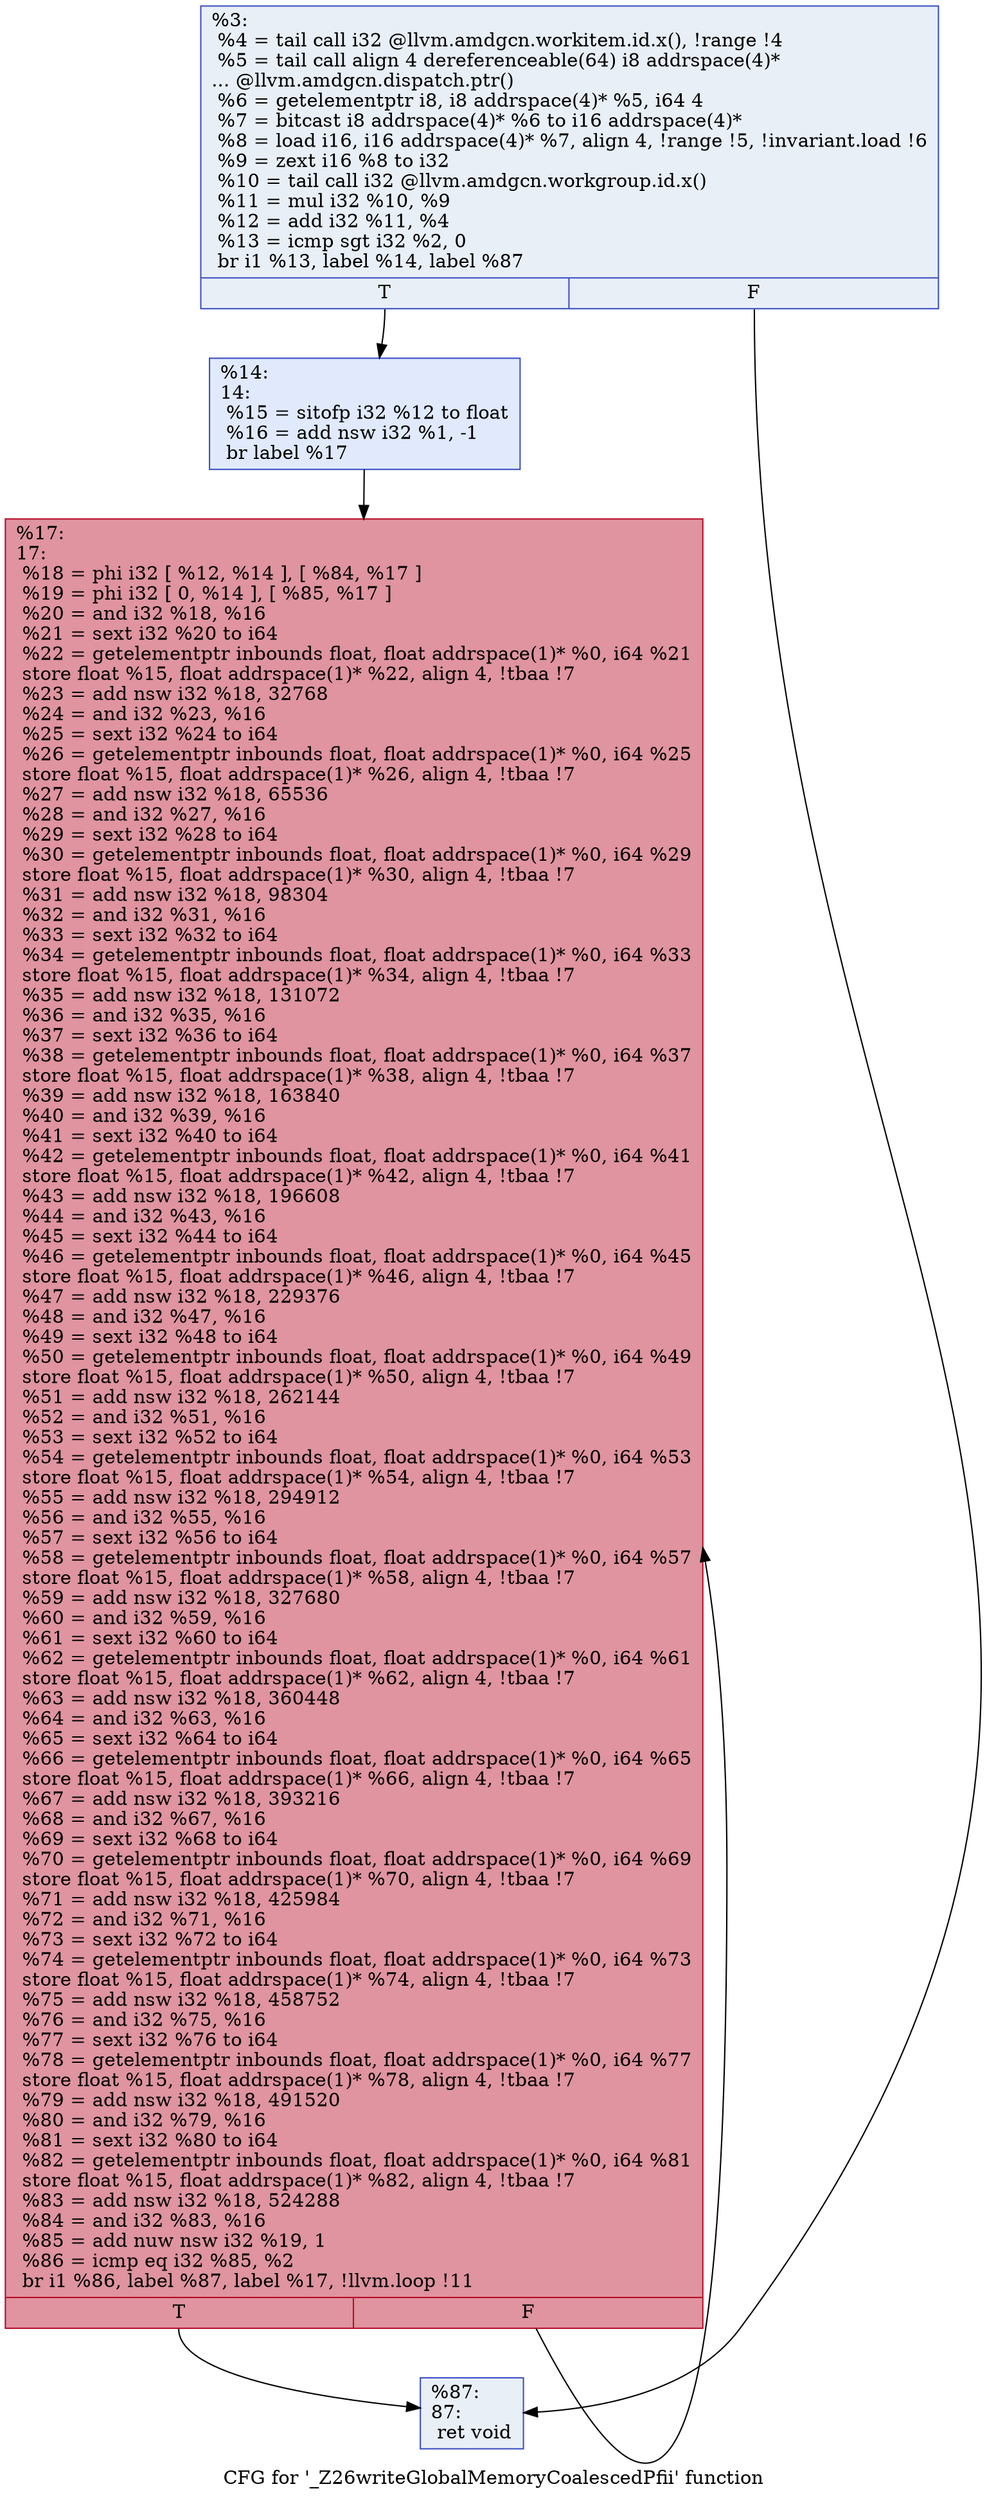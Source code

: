 digraph "CFG for '_Z26writeGlobalMemoryCoalescedPfii' function" {
	label="CFG for '_Z26writeGlobalMemoryCoalescedPfii' function";

	Node0x528dd60 [shape=record,color="#3d50c3ff", style=filled, fillcolor="#cedaeb70",label="{%3:\l  %4 = tail call i32 @llvm.amdgcn.workitem.id.x(), !range !4\l  %5 = tail call align 4 dereferenceable(64) i8 addrspace(4)*\l... @llvm.amdgcn.dispatch.ptr()\l  %6 = getelementptr i8, i8 addrspace(4)* %5, i64 4\l  %7 = bitcast i8 addrspace(4)* %6 to i16 addrspace(4)*\l  %8 = load i16, i16 addrspace(4)* %7, align 4, !range !5, !invariant.load !6\l  %9 = zext i16 %8 to i32\l  %10 = tail call i32 @llvm.amdgcn.workgroup.id.x()\l  %11 = mul i32 %10, %9\l  %12 = add i32 %11, %4\l  %13 = icmp sgt i32 %2, 0\l  br i1 %13, label %14, label %87\l|{<s0>T|<s1>F}}"];
	Node0x528dd60:s0 -> Node0x528fc30;
	Node0x528dd60:s1 -> Node0x528fcc0;
	Node0x528fc30 [shape=record,color="#3d50c3ff", style=filled, fillcolor="#b9d0f970",label="{%14:\l14:                                               \l  %15 = sitofp i32 %12 to float\l  %16 = add nsw i32 %1, -1\l  br label %17\l}"];
	Node0x528fc30 -> Node0x528f7f0;
	Node0x528f7f0 [shape=record,color="#b70d28ff", style=filled, fillcolor="#b70d2870",label="{%17:\l17:                                               \l  %18 = phi i32 [ %12, %14 ], [ %84, %17 ]\l  %19 = phi i32 [ 0, %14 ], [ %85, %17 ]\l  %20 = and i32 %18, %16\l  %21 = sext i32 %20 to i64\l  %22 = getelementptr inbounds float, float addrspace(1)* %0, i64 %21\l  store float %15, float addrspace(1)* %22, align 4, !tbaa !7\l  %23 = add nsw i32 %18, 32768\l  %24 = and i32 %23, %16\l  %25 = sext i32 %24 to i64\l  %26 = getelementptr inbounds float, float addrspace(1)* %0, i64 %25\l  store float %15, float addrspace(1)* %26, align 4, !tbaa !7\l  %27 = add nsw i32 %18, 65536\l  %28 = and i32 %27, %16\l  %29 = sext i32 %28 to i64\l  %30 = getelementptr inbounds float, float addrspace(1)* %0, i64 %29\l  store float %15, float addrspace(1)* %30, align 4, !tbaa !7\l  %31 = add nsw i32 %18, 98304\l  %32 = and i32 %31, %16\l  %33 = sext i32 %32 to i64\l  %34 = getelementptr inbounds float, float addrspace(1)* %0, i64 %33\l  store float %15, float addrspace(1)* %34, align 4, !tbaa !7\l  %35 = add nsw i32 %18, 131072\l  %36 = and i32 %35, %16\l  %37 = sext i32 %36 to i64\l  %38 = getelementptr inbounds float, float addrspace(1)* %0, i64 %37\l  store float %15, float addrspace(1)* %38, align 4, !tbaa !7\l  %39 = add nsw i32 %18, 163840\l  %40 = and i32 %39, %16\l  %41 = sext i32 %40 to i64\l  %42 = getelementptr inbounds float, float addrspace(1)* %0, i64 %41\l  store float %15, float addrspace(1)* %42, align 4, !tbaa !7\l  %43 = add nsw i32 %18, 196608\l  %44 = and i32 %43, %16\l  %45 = sext i32 %44 to i64\l  %46 = getelementptr inbounds float, float addrspace(1)* %0, i64 %45\l  store float %15, float addrspace(1)* %46, align 4, !tbaa !7\l  %47 = add nsw i32 %18, 229376\l  %48 = and i32 %47, %16\l  %49 = sext i32 %48 to i64\l  %50 = getelementptr inbounds float, float addrspace(1)* %0, i64 %49\l  store float %15, float addrspace(1)* %50, align 4, !tbaa !7\l  %51 = add nsw i32 %18, 262144\l  %52 = and i32 %51, %16\l  %53 = sext i32 %52 to i64\l  %54 = getelementptr inbounds float, float addrspace(1)* %0, i64 %53\l  store float %15, float addrspace(1)* %54, align 4, !tbaa !7\l  %55 = add nsw i32 %18, 294912\l  %56 = and i32 %55, %16\l  %57 = sext i32 %56 to i64\l  %58 = getelementptr inbounds float, float addrspace(1)* %0, i64 %57\l  store float %15, float addrspace(1)* %58, align 4, !tbaa !7\l  %59 = add nsw i32 %18, 327680\l  %60 = and i32 %59, %16\l  %61 = sext i32 %60 to i64\l  %62 = getelementptr inbounds float, float addrspace(1)* %0, i64 %61\l  store float %15, float addrspace(1)* %62, align 4, !tbaa !7\l  %63 = add nsw i32 %18, 360448\l  %64 = and i32 %63, %16\l  %65 = sext i32 %64 to i64\l  %66 = getelementptr inbounds float, float addrspace(1)* %0, i64 %65\l  store float %15, float addrspace(1)* %66, align 4, !tbaa !7\l  %67 = add nsw i32 %18, 393216\l  %68 = and i32 %67, %16\l  %69 = sext i32 %68 to i64\l  %70 = getelementptr inbounds float, float addrspace(1)* %0, i64 %69\l  store float %15, float addrspace(1)* %70, align 4, !tbaa !7\l  %71 = add nsw i32 %18, 425984\l  %72 = and i32 %71, %16\l  %73 = sext i32 %72 to i64\l  %74 = getelementptr inbounds float, float addrspace(1)* %0, i64 %73\l  store float %15, float addrspace(1)* %74, align 4, !tbaa !7\l  %75 = add nsw i32 %18, 458752\l  %76 = and i32 %75, %16\l  %77 = sext i32 %76 to i64\l  %78 = getelementptr inbounds float, float addrspace(1)* %0, i64 %77\l  store float %15, float addrspace(1)* %78, align 4, !tbaa !7\l  %79 = add nsw i32 %18, 491520\l  %80 = and i32 %79, %16\l  %81 = sext i32 %80 to i64\l  %82 = getelementptr inbounds float, float addrspace(1)* %0, i64 %81\l  store float %15, float addrspace(1)* %82, align 4, !tbaa !7\l  %83 = add nsw i32 %18, 524288\l  %84 = and i32 %83, %16\l  %85 = add nuw nsw i32 %19, 1\l  %86 = icmp eq i32 %85, %2\l  br i1 %86, label %87, label %17, !llvm.loop !11\l|{<s0>T|<s1>F}}"];
	Node0x528f7f0:s0 -> Node0x528fcc0;
	Node0x528f7f0:s1 -> Node0x528f7f0;
	Node0x528fcc0 [shape=record,color="#3d50c3ff", style=filled, fillcolor="#cedaeb70",label="{%87:\l87:                                               \l  ret void\l}"];
}
